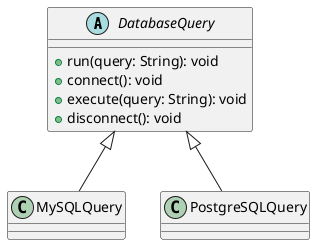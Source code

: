 @startuml
                   abstract class DatabaseQuery {
                     +run(query: String): void
                     +connect(): void
                     +execute(query: String): void
                     +disconnect(): void
                   }

                   class MySQLQuery {
                   }

                   class PostgreSQLQuery {
                   }

                   DatabaseQuery <|-- MySQLQuery
                   DatabaseQuery <|-- PostgreSQLQuery
                   @enduml